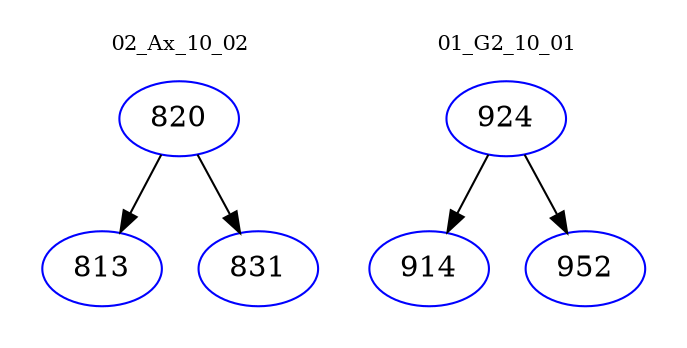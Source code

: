 digraph{
subgraph cluster_0 {
color = white
label = "02_Ax_10_02";
fontsize=10;
T0_820 [label="820", color="blue"]
T0_820 -> T0_813 [color="black"]
T0_813 [label="813", color="blue"]
T0_820 -> T0_831 [color="black"]
T0_831 [label="831", color="blue"]
}
subgraph cluster_1 {
color = white
label = "01_G2_10_01";
fontsize=10;
T1_924 [label="924", color="blue"]
T1_924 -> T1_914 [color="black"]
T1_914 [label="914", color="blue"]
T1_924 -> T1_952 [color="black"]
T1_952 [label="952", color="blue"]
}
}
